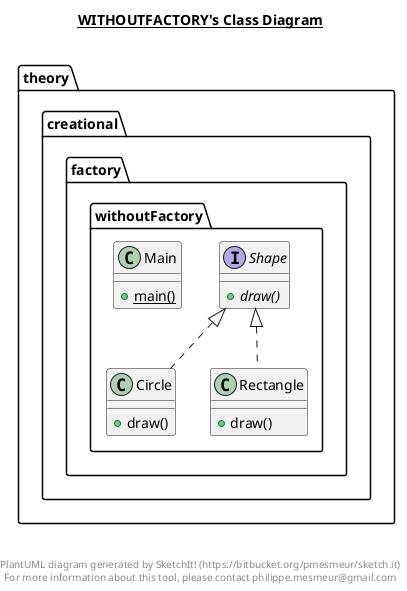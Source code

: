 @startuml

title __WITHOUTFACTORY's Class Diagram__\n

  namespace theory.creational.factory.withoutFactory {
    class theory.creational.factory.withoutFactory.Circle {
        + draw()
    }
  }
  

  namespace theory.creational.factory.withoutFactory {
    class theory.creational.factory.withoutFactory.Main {
        {static} + main()
    }
  }
  

  namespace theory.creational.factory.withoutFactory {
    class theory.creational.factory.withoutFactory.Rectangle {
        + draw()
    }
  }
  

  namespace theory.creational.factory.withoutFactory {
    interface theory.creational.factory.withoutFactory.Shape {
        {abstract} + draw()
    }
  }
  

  theory.creational.factory.withoutFactory.Circle .up.|> theory.creational.factory.withoutFactory.Shape
  theory.creational.factory.withoutFactory.Rectangle .up.|> theory.creational.factory.withoutFactory.Shape


right footer


PlantUML diagram generated by SketchIt! (https://bitbucket.org/pmesmeur/sketch.it)
For more information about this tool, please contact philippe.mesmeur@gmail.com
endfooter

@enduml
